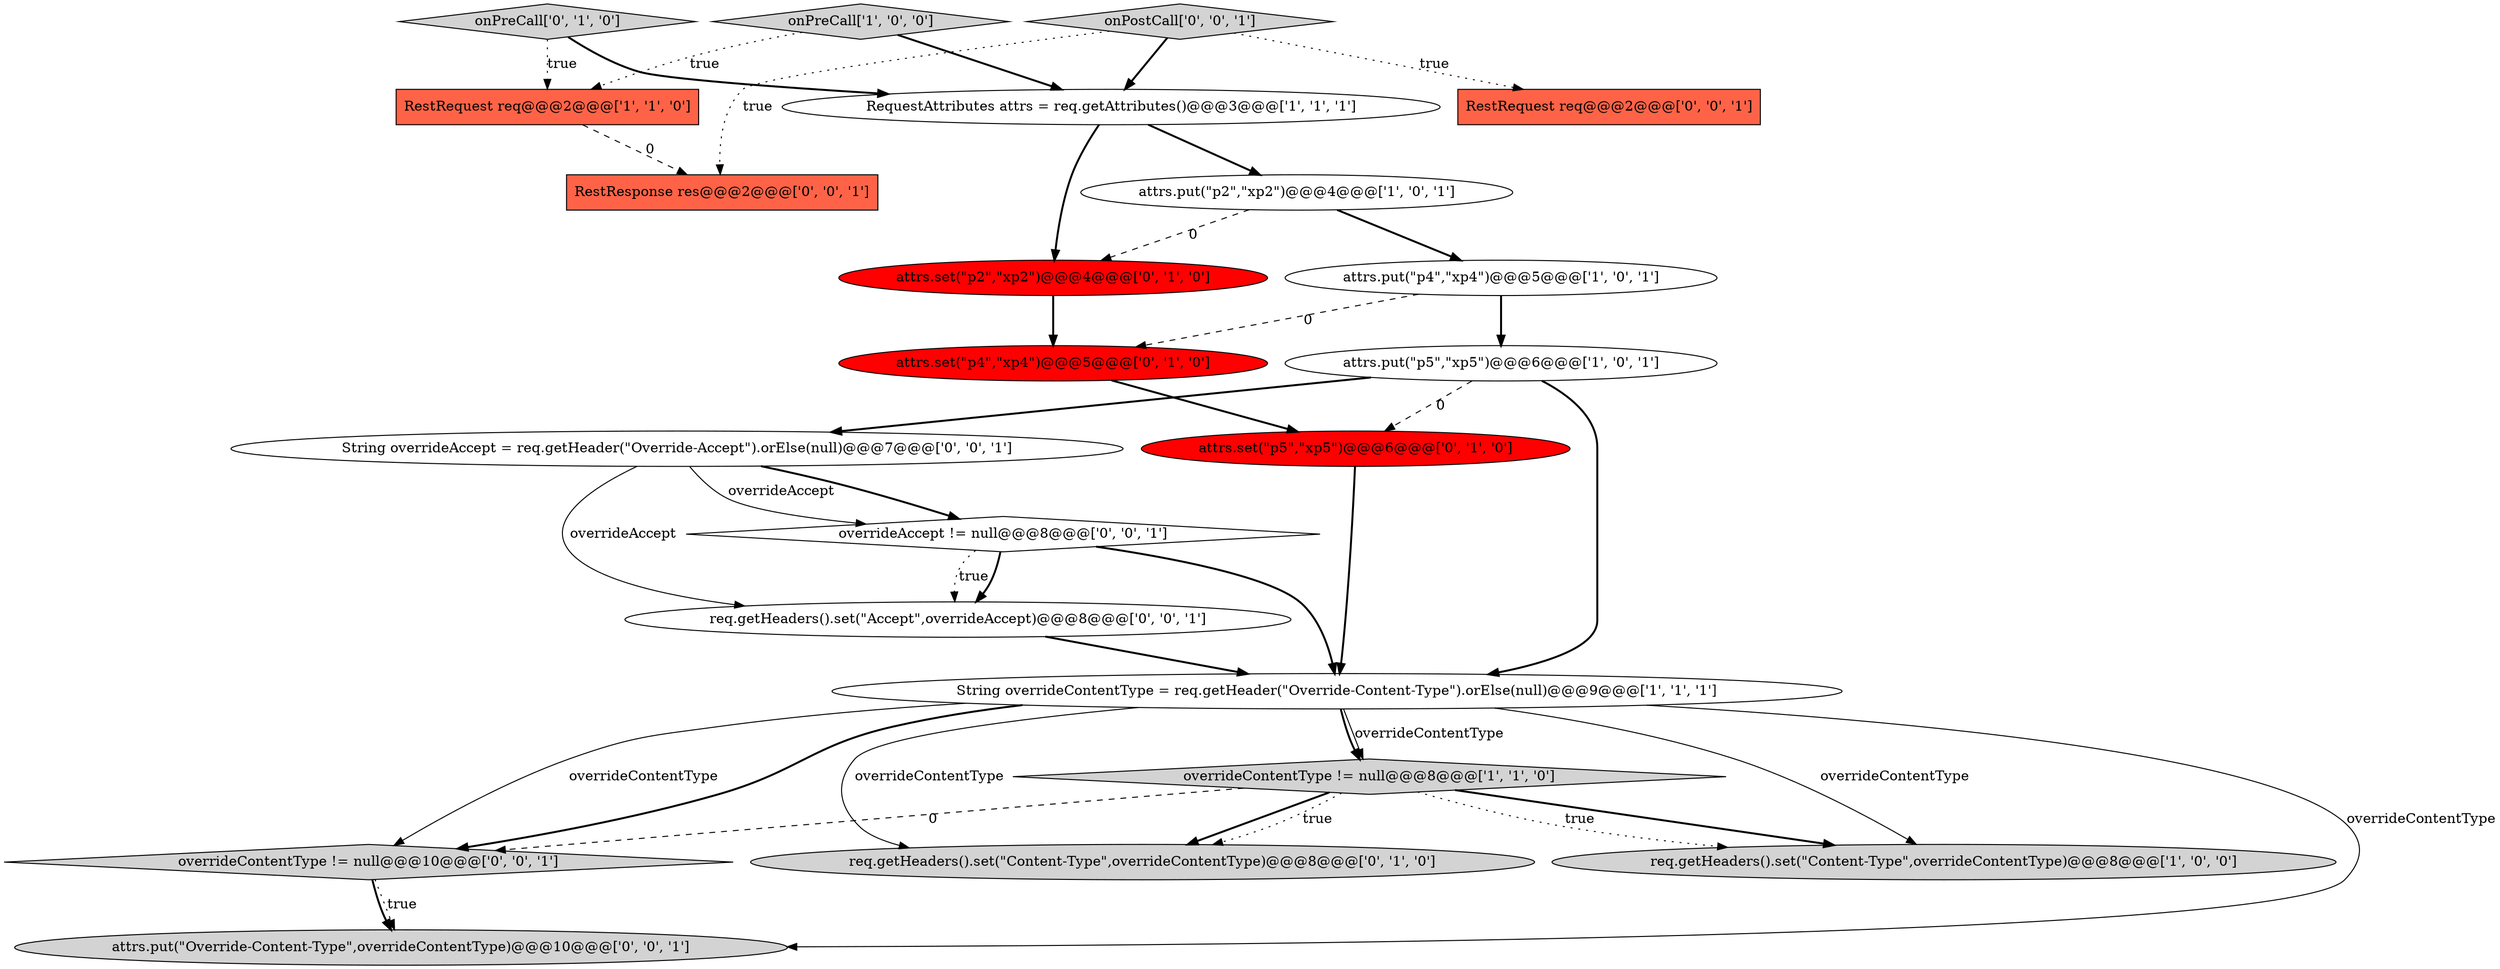 digraph {
9 [style = filled, label = "req.getHeaders().set(\"Content-Type\",overrideContentType)@@@8@@@['0', '1', '0']", fillcolor = lightgray, shape = ellipse image = "AAA0AAABBB2BBB"];
6 [style = filled, label = "String overrideContentType = req.getHeader(\"Override-Content-Type\").orElse(null)@@@9@@@['1', '1', '1']", fillcolor = white, shape = ellipse image = "AAA0AAABBB1BBB"];
1 [style = filled, label = "onPreCall['1', '0', '0']", fillcolor = lightgray, shape = diamond image = "AAA0AAABBB1BBB"];
2 [style = filled, label = "attrs.put(\"p2\",\"xp2\")@@@4@@@['1', '0', '1']", fillcolor = white, shape = ellipse image = "AAA0AAABBB1BBB"];
13 [style = filled, label = "attrs.set(\"p4\",\"xp4\")@@@5@@@['0', '1', '0']", fillcolor = red, shape = ellipse image = "AAA1AAABBB2BBB"];
5 [style = filled, label = "RestRequest req@@@2@@@['1', '1', '0']", fillcolor = tomato, shape = box image = "AAA0AAABBB1BBB"];
3 [style = filled, label = "RequestAttributes attrs = req.getAttributes()@@@3@@@['1', '1', '1']", fillcolor = white, shape = ellipse image = "AAA0AAABBB1BBB"];
0 [style = filled, label = "attrs.put(\"p5\",\"xp5\")@@@6@@@['1', '0', '1']", fillcolor = white, shape = ellipse image = "AAA0AAABBB1BBB"];
11 [style = filled, label = "attrs.set(\"p2\",\"xp2\")@@@4@@@['0', '1', '0']", fillcolor = red, shape = ellipse image = "AAA1AAABBB2BBB"];
4 [style = filled, label = "req.getHeaders().set(\"Content-Type\",overrideContentType)@@@8@@@['1', '0', '0']", fillcolor = lightgray, shape = ellipse image = "AAA0AAABBB1BBB"];
18 [style = filled, label = "RestResponse res@@@2@@@['0', '0', '1']", fillcolor = tomato, shape = box image = "AAA0AAABBB3BBB"];
17 [style = filled, label = "req.getHeaders().set(\"Accept\",overrideAccept)@@@8@@@['0', '0', '1']", fillcolor = white, shape = ellipse image = "AAA0AAABBB3BBB"];
20 [style = filled, label = "overrideContentType != null@@@10@@@['0', '0', '1']", fillcolor = lightgray, shape = diamond image = "AAA0AAABBB3BBB"];
7 [style = filled, label = "attrs.put(\"p4\",\"xp4\")@@@5@@@['1', '0', '1']", fillcolor = white, shape = ellipse image = "AAA0AAABBB1BBB"];
10 [style = filled, label = "attrs.set(\"p5\",\"xp5\")@@@6@@@['0', '1', '0']", fillcolor = red, shape = ellipse image = "AAA1AAABBB2BBB"];
12 [style = filled, label = "onPreCall['0', '1', '0']", fillcolor = lightgray, shape = diamond image = "AAA0AAABBB2BBB"];
16 [style = filled, label = "overrideAccept != null@@@8@@@['0', '0', '1']", fillcolor = white, shape = diamond image = "AAA0AAABBB3BBB"];
8 [style = filled, label = "overrideContentType != null@@@8@@@['1', '1', '0']", fillcolor = lightgray, shape = diamond image = "AAA0AAABBB1BBB"];
14 [style = filled, label = "String overrideAccept = req.getHeader(\"Override-Accept\").orElse(null)@@@7@@@['0', '0', '1']", fillcolor = white, shape = ellipse image = "AAA0AAABBB3BBB"];
19 [style = filled, label = "attrs.put(\"Override-Content-Type\",overrideContentType)@@@10@@@['0', '0', '1']", fillcolor = lightgray, shape = ellipse image = "AAA0AAABBB3BBB"];
21 [style = filled, label = "onPostCall['0', '0', '1']", fillcolor = lightgray, shape = diamond image = "AAA0AAABBB3BBB"];
15 [style = filled, label = "RestRequest req@@@2@@@['0', '0', '1']", fillcolor = tomato, shape = box image = "AAA0AAABBB3BBB"];
14->16 [style = bold, label=""];
13->10 [style = bold, label=""];
21->15 [style = dotted, label="true"];
17->6 [style = bold, label=""];
0->6 [style = bold, label=""];
21->18 [style = dotted, label="true"];
16->6 [style = bold, label=""];
16->17 [style = dotted, label="true"];
14->16 [style = solid, label="overrideAccept"];
8->20 [style = dashed, label="0"];
1->3 [style = bold, label=""];
3->11 [style = bold, label=""];
6->20 [style = solid, label="overrideContentType"];
7->0 [style = bold, label=""];
6->8 [style = solid, label="overrideContentType"];
16->17 [style = bold, label=""];
5->18 [style = dashed, label="0"];
6->9 [style = solid, label="overrideContentType"];
10->6 [style = bold, label=""];
8->4 [style = dotted, label="true"];
0->10 [style = dashed, label="0"];
6->20 [style = bold, label=""];
0->14 [style = bold, label=""];
6->4 [style = solid, label="overrideContentType"];
3->2 [style = bold, label=""];
6->19 [style = solid, label="overrideContentType"];
12->5 [style = dotted, label="true"];
11->13 [style = bold, label=""];
6->8 [style = bold, label=""];
8->9 [style = bold, label=""];
7->13 [style = dashed, label="0"];
2->11 [style = dashed, label="0"];
20->19 [style = dotted, label="true"];
12->3 [style = bold, label=""];
8->9 [style = dotted, label="true"];
2->7 [style = bold, label=""];
8->4 [style = bold, label=""];
20->19 [style = bold, label=""];
1->5 [style = dotted, label="true"];
14->17 [style = solid, label="overrideAccept"];
21->3 [style = bold, label=""];
}

